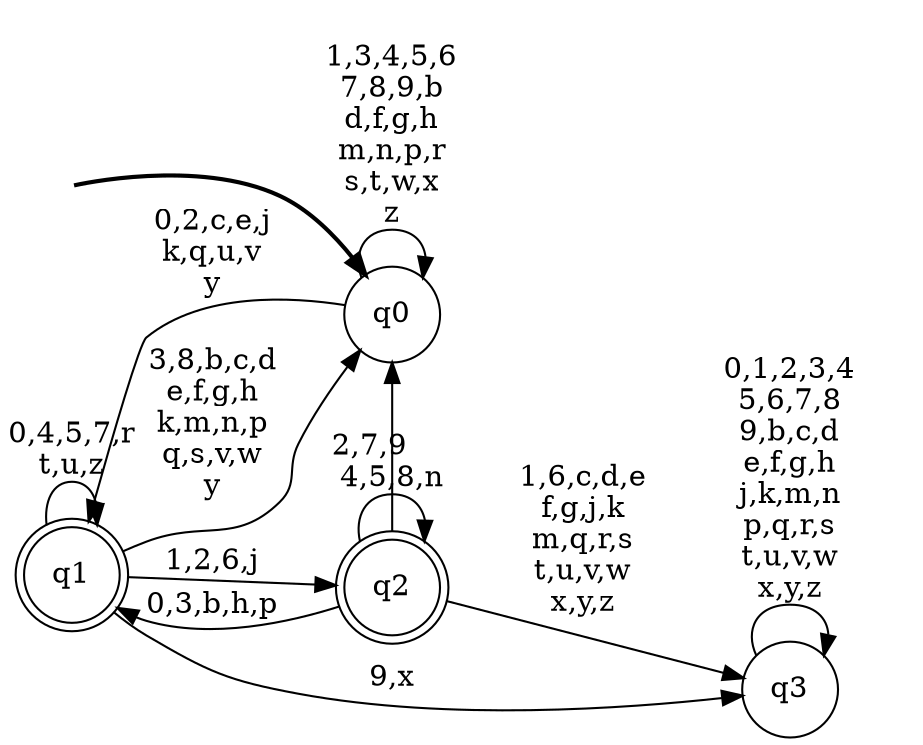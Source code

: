 digraph BlueStar {
__start0 [style = invis, shape = none, label = "", width = 0, height = 0];

rankdir=LR;
size="8,5";

s0 [style="filled", color="black", fillcolor="white" shape="circle", label="q0"];
s1 [style="rounded,filled", color="black", fillcolor="white" shape="doublecircle", label="q1"];
s2 [style="rounded,filled", color="black", fillcolor="white" shape="doublecircle", label="q2"];
s3 [style="filled", color="black", fillcolor="white" shape="circle", label="q3"];
subgraph cluster_main { 
	graph [pad=".75", ranksep="0.15", nodesep="0.15"];
	 style=invis; 
	__start0 -> s0 [penwidth=2];
}
s0 -> s0 [label="1,3,4,5,6\n7,8,9,b\nd,f,g,h\nm,n,p,r\ns,t,w,x\nz"];
s0 -> s1 [label="0,2,c,e,j\nk,q,u,v\ny"];
s1 -> s0 [label="3,8,b,c,d\ne,f,g,h\nk,m,n,p\nq,s,v,w\ny"];
s1 -> s1 [label="0,4,5,7,r\nt,u,z"];
s1 -> s2 [label="1,2,6,j"];
s1 -> s3 [label="9,x"];
s2 -> s0 [label="2,7,9"];
s2 -> s1 [label="0,3,b,h,p"];
s2 -> s2 [label="4,5,8,n"];
s2 -> s3 [label="1,6,c,d,e\nf,g,j,k\nm,q,r,s\nt,u,v,w\nx,y,z"];
s3 -> s3 [label="0,1,2,3,4\n5,6,7,8\n9,b,c,d\ne,f,g,h\nj,k,m,n\np,q,r,s\nt,u,v,w\nx,y,z"];

}